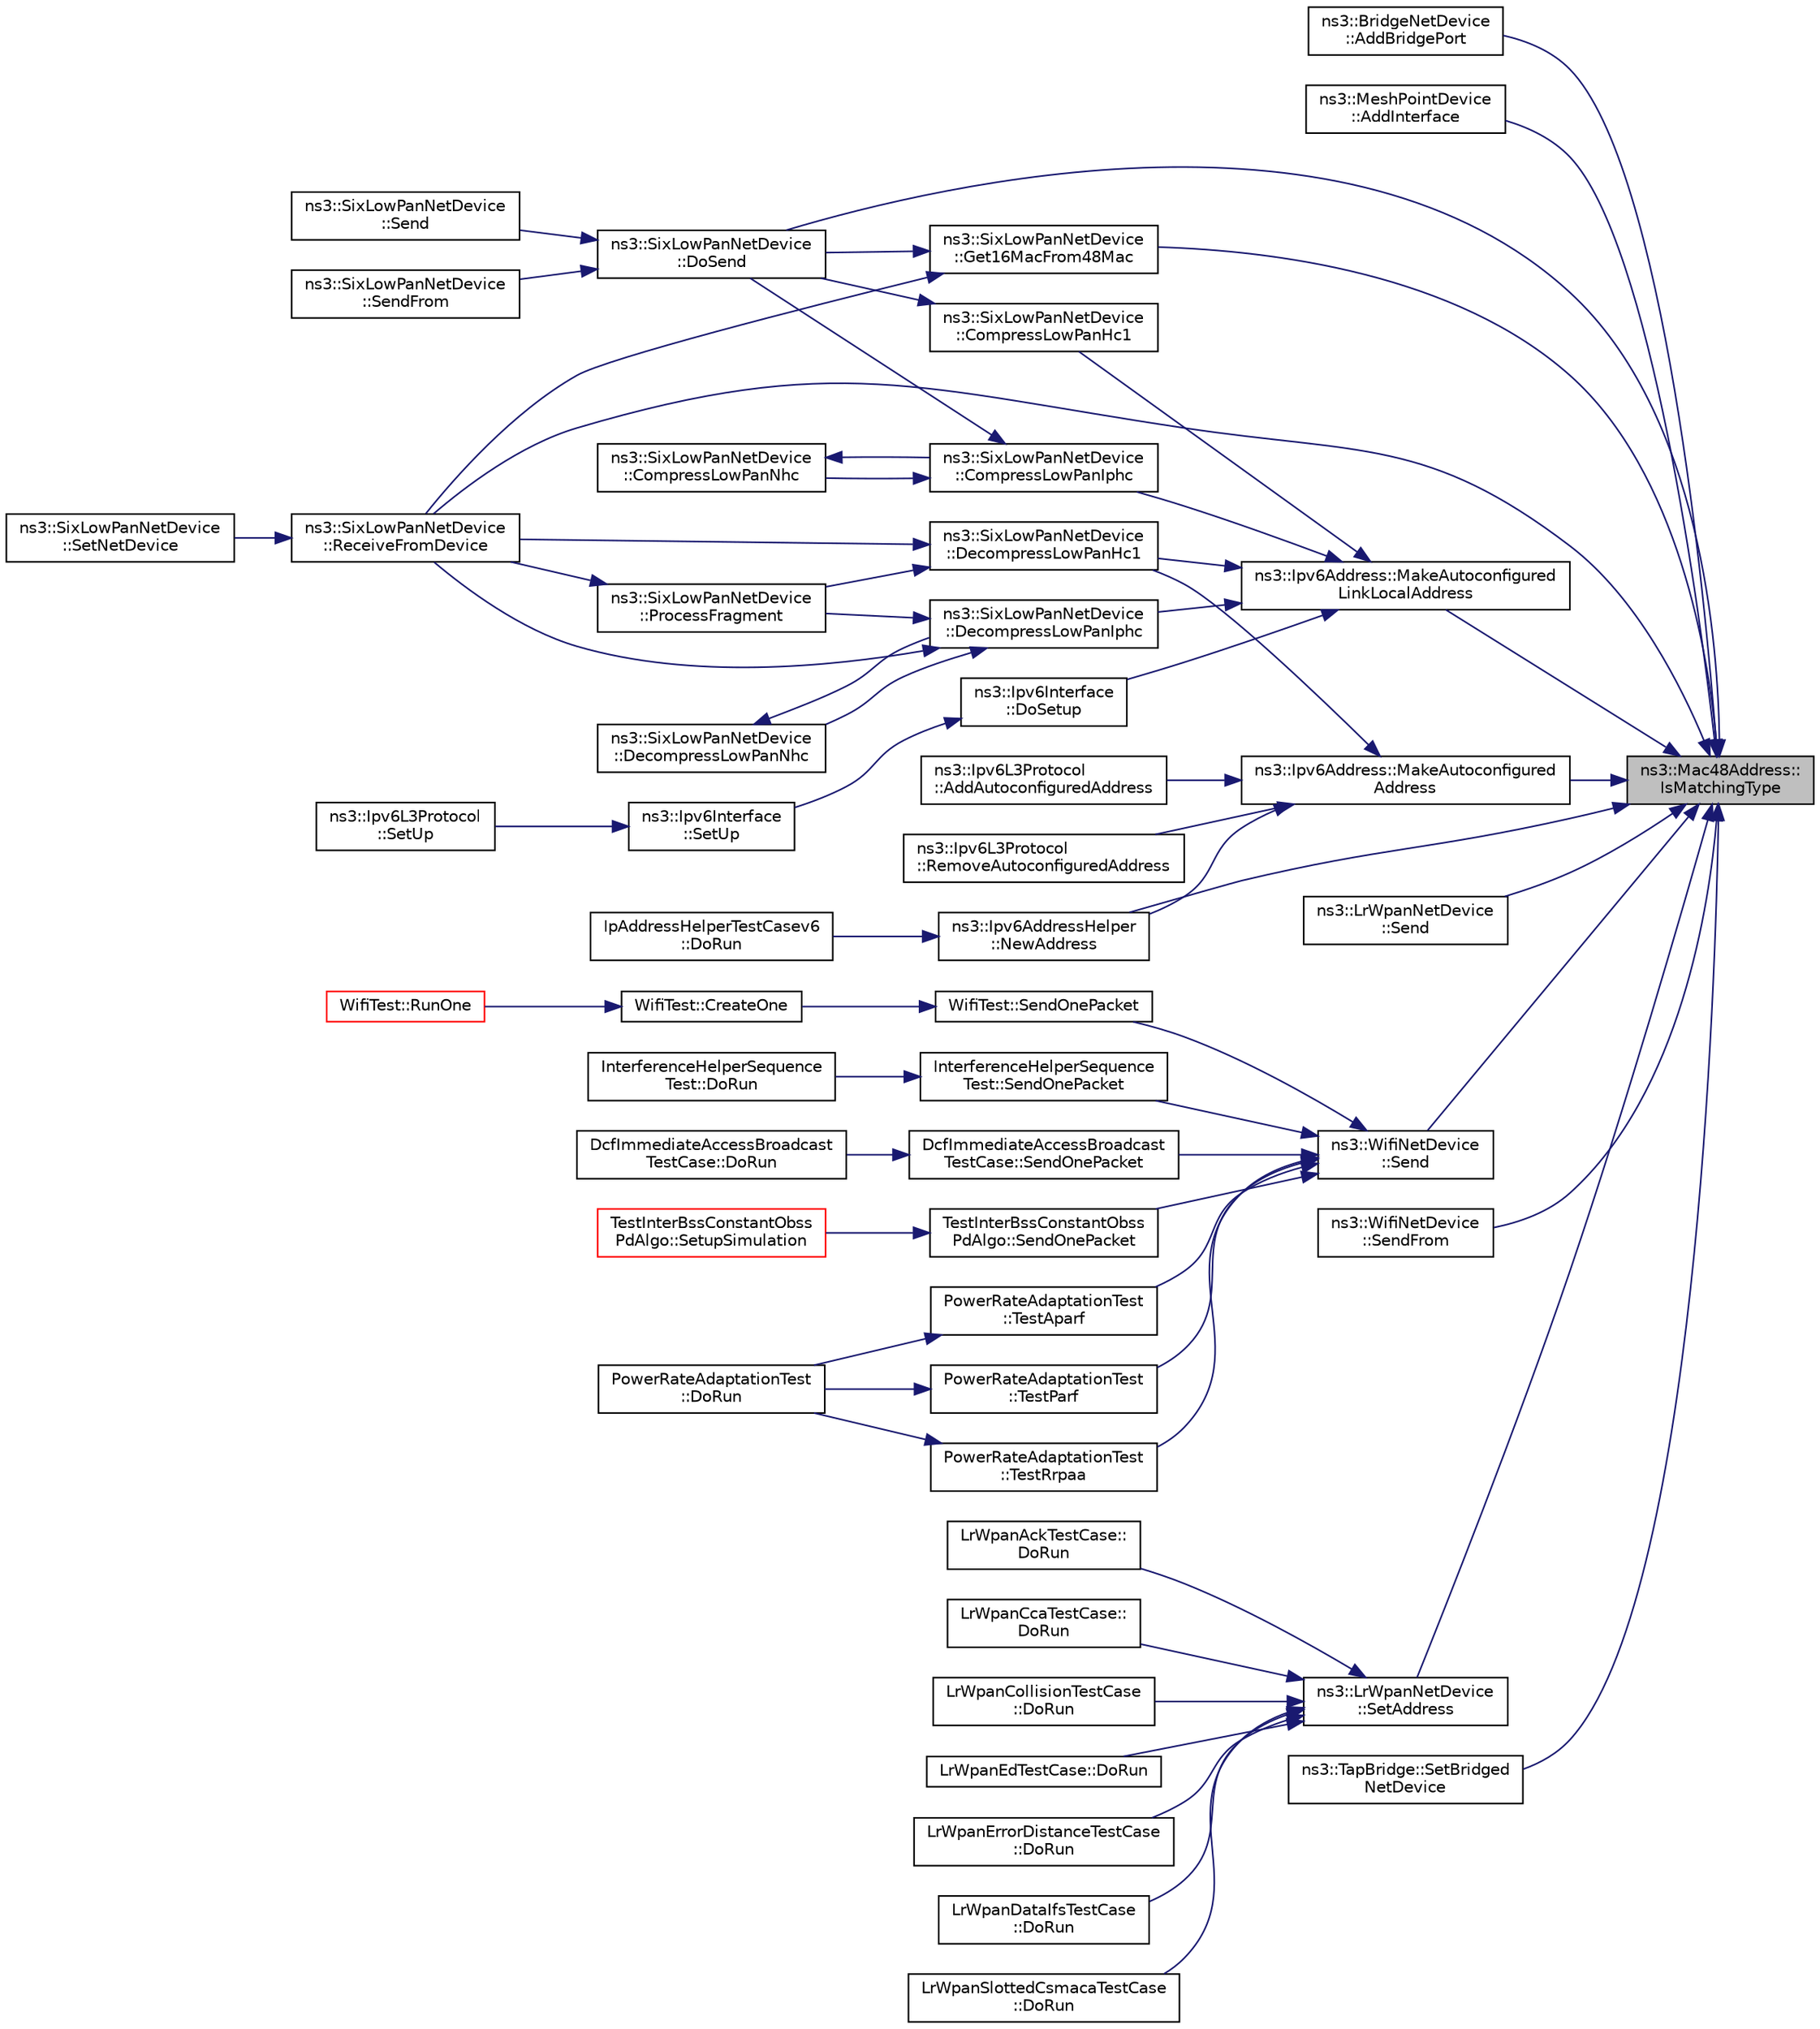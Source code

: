 digraph "ns3::Mac48Address::IsMatchingType"
{
 // LATEX_PDF_SIZE
  edge [fontname="Helvetica",fontsize="10",labelfontname="Helvetica",labelfontsize="10"];
  node [fontname="Helvetica",fontsize="10",shape=record];
  rankdir="RL";
  Node1 [label="ns3::Mac48Address::\lIsMatchingType",height=0.2,width=0.4,color="black", fillcolor="grey75", style="filled", fontcolor="black",tooltip=" "];
  Node1 -> Node2 [dir="back",color="midnightblue",fontsize="10",style="solid",fontname="Helvetica"];
  Node2 [label="ns3::BridgeNetDevice\l::AddBridgePort",height=0.2,width=0.4,color="black", fillcolor="white", style="filled",URL="$classns3_1_1_bridge_net_device.html#a963a535726ea5c94e2258825d0de260a",tooltip="Add a 'port' to a bridge device."];
  Node1 -> Node3 [dir="back",color="midnightblue",fontsize="10",style="solid",fontname="Helvetica"];
  Node3 [label="ns3::MeshPointDevice\l::AddInterface",height=0.2,width=0.4,color="black", fillcolor="white", style="filled",URL="$classns3_1_1_mesh_point_device.html#a0001ebec0a10fc9cf05dd6da958a7e98",tooltip="Attach new interface to the station."];
  Node1 -> Node4 [dir="back",color="midnightblue",fontsize="10",style="solid",fontname="Helvetica"];
  Node4 [label="ns3::SixLowPanNetDevice\l::DoSend",height=0.2,width=0.4,color="black", fillcolor="white", style="filled",URL="$classns3_1_1_six_low_pan_net_device.html#a0cd8b4fc52f256bd7743310434ac4680",tooltip=" "];
  Node4 -> Node5 [dir="back",color="midnightblue",fontsize="10",style="solid",fontname="Helvetica"];
  Node5 [label="ns3::SixLowPanNetDevice\l::Send",height=0.2,width=0.4,color="black", fillcolor="white", style="filled",URL="$classns3_1_1_six_low_pan_net_device.html#a6566ae05fbc295d8cd22166b6b2c28ea",tooltip=" "];
  Node4 -> Node6 [dir="back",color="midnightblue",fontsize="10",style="solid",fontname="Helvetica"];
  Node6 [label="ns3::SixLowPanNetDevice\l::SendFrom",height=0.2,width=0.4,color="black", fillcolor="white", style="filled",URL="$classns3_1_1_six_low_pan_net_device.html#aec79675091efa676370a4f9e6f4127e3",tooltip=" "];
  Node1 -> Node7 [dir="back",color="midnightblue",fontsize="10",style="solid",fontname="Helvetica"];
  Node7 [label="ns3::SixLowPanNetDevice\l::Get16MacFrom48Mac",height=0.2,width=0.4,color="black", fillcolor="white", style="filled",URL="$classns3_1_1_six_low_pan_net_device.html#a919836c08b323d69fb6a04f3ab570248",tooltip="Get a Mac16 from its Mac48 pseudo-MAC."];
  Node7 -> Node4 [dir="back",color="midnightblue",fontsize="10",style="solid",fontname="Helvetica"];
  Node7 -> Node8 [dir="back",color="midnightblue",fontsize="10",style="solid",fontname="Helvetica"];
  Node8 [label="ns3::SixLowPanNetDevice\l::ReceiveFromDevice",height=0.2,width=0.4,color="black", fillcolor="white", style="filled",URL="$classns3_1_1_six_low_pan_net_device.html#a35d31ab6c6270f1923ce5b0f77d582b6",tooltip="Receives all the packets from a NetDevice for further processing."];
  Node8 -> Node9 [dir="back",color="midnightblue",fontsize="10",style="solid",fontname="Helvetica"];
  Node9 [label="ns3::SixLowPanNetDevice\l::SetNetDevice",height=0.2,width=0.4,color="black", fillcolor="white", style="filled",URL="$classns3_1_1_six_low_pan_net_device.html#a81c74a5dc06e3fbad1a8b1c59d1f68fa",tooltip="Setup SixLowPan to be a proxy for the specified NetDevice."];
  Node1 -> Node10 [dir="back",color="midnightblue",fontsize="10",style="solid",fontname="Helvetica"];
  Node10 [label="ns3::Ipv6Address::MakeAutoconfigured\lAddress",height=0.2,width=0.4,color="black", fillcolor="white", style="filled",URL="$classns3_1_1_ipv6_address.html#a63d0c0bf3f86a2a797c973d9eeee8488",tooltip="Make the autoconfigured IPv6 address from a Mac address."];
  Node10 -> Node11 [dir="back",color="midnightblue",fontsize="10",style="solid",fontname="Helvetica"];
  Node11 [label="ns3::Ipv6L3Protocol\l::AddAutoconfiguredAddress",height=0.2,width=0.4,color="black", fillcolor="white", style="filled",URL="$classns3_1_1_ipv6_l3_protocol.html#a1806de87b35929a2181c2985e5df1ec0",tooltip="Add an autoconfigured address with RA information."];
  Node10 -> Node12 [dir="back",color="midnightblue",fontsize="10",style="solid",fontname="Helvetica"];
  Node12 [label="ns3::SixLowPanNetDevice\l::DecompressLowPanHc1",height=0.2,width=0.4,color="black", fillcolor="white", style="filled",URL="$classns3_1_1_six_low_pan_net_device.html#a649ef9717609424699311ea61c8e3fc8",tooltip="Decompress the headers according to HC1 compression."];
  Node12 -> Node13 [dir="back",color="midnightblue",fontsize="10",style="solid",fontname="Helvetica"];
  Node13 [label="ns3::SixLowPanNetDevice\l::ProcessFragment",height=0.2,width=0.4,color="black", fillcolor="white", style="filled",URL="$classns3_1_1_six_low_pan_net_device.html#a8ae23f88e38059a0096bf87e58007240",tooltip="Process a packet fragment."];
  Node13 -> Node8 [dir="back",color="midnightblue",fontsize="10",style="solid",fontname="Helvetica"];
  Node12 -> Node8 [dir="back",color="midnightblue",fontsize="10",style="solid",fontname="Helvetica"];
  Node10 -> Node14 [dir="back",color="midnightblue",fontsize="10",style="solid",fontname="Helvetica"];
  Node14 [label="ns3::Ipv6AddressHelper\l::NewAddress",height=0.2,width=0.4,color="black", fillcolor="white", style="filled",URL="$classns3_1_1_ipv6_address_helper.html#a0f9499d21947758623cf17615e3dbc84",tooltip="Allocate a new Ipv6Address."];
  Node14 -> Node15 [dir="back",color="midnightblue",fontsize="10",style="solid",fontname="Helvetica"];
  Node15 [label="IpAddressHelperTestCasev6\l::DoRun",height=0.2,width=0.4,color="black", fillcolor="white", style="filled",URL="$class_ip_address_helper_test_casev6.html#a784cec04a31e92a998b06becb3538e2d",tooltip="Implementation to actually run this TestCase."];
  Node10 -> Node16 [dir="back",color="midnightblue",fontsize="10",style="solid",fontname="Helvetica"];
  Node16 [label="ns3::Ipv6L3Protocol\l::RemoveAutoconfiguredAddress",height=0.2,width=0.4,color="black", fillcolor="white", style="filled",URL="$classns3_1_1_ipv6_l3_protocol.html#a6e8db427dbb1dfcaeecee8a6d793e94a",tooltip="Remove an autoconfigured address."];
  Node1 -> Node17 [dir="back",color="midnightblue",fontsize="10",style="solid",fontname="Helvetica"];
  Node17 [label="ns3::Ipv6Address::MakeAutoconfigured\lLinkLocalAddress",height=0.2,width=0.4,color="black", fillcolor="white", style="filled",URL="$classns3_1_1_ipv6_address.html#ad0f3d4e3894dfe2883769087dc4c6be8",tooltip="Make the autoconfigured link-local IPv6 address from a Mac address."];
  Node17 -> Node18 [dir="back",color="midnightblue",fontsize="10",style="solid",fontname="Helvetica"];
  Node18 [label="ns3::SixLowPanNetDevice\l::CompressLowPanHc1",height=0.2,width=0.4,color="black", fillcolor="white", style="filled",URL="$classns3_1_1_six_low_pan_net_device.html#a0e1957fbfb793cd011b4b3f89c550b8f",tooltip="Compress the headers according to HC1 compression."];
  Node18 -> Node4 [dir="back",color="midnightblue",fontsize="10",style="solid",fontname="Helvetica"];
  Node17 -> Node19 [dir="back",color="midnightblue",fontsize="10",style="solid",fontname="Helvetica"];
  Node19 [label="ns3::SixLowPanNetDevice\l::CompressLowPanIphc",height=0.2,width=0.4,color="black", fillcolor="white", style="filled",URL="$classns3_1_1_six_low_pan_net_device.html#a67bf1501ba018d90c5bdb442371a3722",tooltip="Compress the headers according to IPHC compression."];
  Node19 -> Node20 [dir="back",color="midnightblue",fontsize="10",style="solid",fontname="Helvetica"];
  Node20 [label="ns3::SixLowPanNetDevice\l::CompressLowPanNhc",height=0.2,width=0.4,color="black", fillcolor="white", style="filled",URL="$classns3_1_1_six_low_pan_net_device.html#a41d34fd1612e7e6911614fadfef6ab67",tooltip="Compress the headers according to NHC compression."];
  Node20 -> Node19 [dir="back",color="midnightblue",fontsize="10",style="solid",fontname="Helvetica"];
  Node19 -> Node4 [dir="back",color="midnightblue",fontsize="10",style="solid",fontname="Helvetica"];
  Node17 -> Node12 [dir="back",color="midnightblue",fontsize="10",style="solid",fontname="Helvetica"];
  Node17 -> Node21 [dir="back",color="midnightblue",fontsize="10",style="solid",fontname="Helvetica"];
  Node21 [label="ns3::SixLowPanNetDevice\l::DecompressLowPanIphc",height=0.2,width=0.4,color="black", fillcolor="white", style="filled",URL="$classns3_1_1_six_low_pan_net_device.html#ae861be68db1b554cc3e5ea5e263b12ed",tooltip="Decompress the headers according to IPHC compression."];
  Node21 -> Node22 [dir="back",color="midnightblue",fontsize="10",style="solid",fontname="Helvetica"];
  Node22 [label="ns3::SixLowPanNetDevice\l::DecompressLowPanNhc",height=0.2,width=0.4,color="black", fillcolor="white", style="filled",URL="$classns3_1_1_six_low_pan_net_device.html#af69701425fa2e02ab4a7fdcd1db99cc8",tooltip="Decompress the headers according to NHC compression."];
  Node22 -> Node21 [dir="back",color="midnightblue",fontsize="10",style="solid",fontname="Helvetica"];
  Node21 -> Node13 [dir="back",color="midnightblue",fontsize="10",style="solid",fontname="Helvetica"];
  Node21 -> Node8 [dir="back",color="midnightblue",fontsize="10",style="solid",fontname="Helvetica"];
  Node17 -> Node23 [dir="back",color="midnightblue",fontsize="10",style="solid",fontname="Helvetica"];
  Node23 [label="ns3::Ipv6Interface\l::DoSetup",height=0.2,width=0.4,color="black", fillcolor="white", style="filled",URL="$classns3_1_1_ipv6_interface.html#a394066472c703fcf39d17f1bfcc9191e",tooltip="Initialize interface."];
  Node23 -> Node24 [dir="back",color="midnightblue",fontsize="10",style="solid",fontname="Helvetica"];
  Node24 [label="ns3::Ipv6Interface\l::SetUp",height=0.2,width=0.4,color="black", fillcolor="white", style="filled",URL="$classns3_1_1_ipv6_interface.html#a9db98f98cc682a2395fe582bfb511880",tooltip="Enable this interface."];
  Node24 -> Node25 [dir="back",color="midnightblue",fontsize="10",style="solid",fontname="Helvetica"];
  Node25 [label="ns3::Ipv6L3Protocol\l::SetUp",height=0.2,width=0.4,color="black", fillcolor="white", style="filled",URL="$classns3_1_1_ipv6_l3_protocol.html#a834eba3100efc8f71e5292bbfdcde6e6",tooltip="Set an interface up."];
  Node1 -> Node14 [dir="back",color="midnightblue",fontsize="10",style="solid",fontname="Helvetica"];
  Node1 -> Node8 [dir="back",color="midnightblue",fontsize="10",style="solid",fontname="Helvetica"];
  Node1 -> Node26 [dir="back",color="midnightblue",fontsize="10",style="solid",fontname="Helvetica"];
  Node26 [label="ns3::LrWpanNetDevice\l::Send",height=0.2,width=0.4,color="black", fillcolor="white", style="filled",URL="$classns3_1_1_lr_wpan_net_device.html#a76722847d2ca57ded0e97e1256fe0356",tooltip=" "];
  Node1 -> Node27 [dir="back",color="midnightblue",fontsize="10",style="solid",fontname="Helvetica"];
  Node27 [label="ns3::WifiNetDevice\l::Send",height=0.2,width=0.4,color="black", fillcolor="white", style="filled",URL="$classns3_1_1_wifi_net_device.html#a14b6919a10da25e74e1c92554106b2c6",tooltip=" "];
  Node27 -> Node28 [dir="back",color="midnightblue",fontsize="10",style="solid",fontname="Helvetica"];
  Node28 [label="WifiTest::SendOnePacket",height=0.2,width=0.4,color="black", fillcolor="white", style="filled",URL="$class_wifi_test.html#ab8396decc55a92bc2fe63e02350812a1",tooltip="Send one packet function."];
  Node28 -> Node29 [dir="back",color="midnightblue",fontsize="10",style="solid",fontname="Helvetica"];
  Node29 [label="WifiTest::CreateOne",height=0.2,width=0.4,color="black", fillcolor="white", style="filled",URL="$class_wifi_test.html#a212be82b387f5446375a45ccbac3561e",tooltip="Create one function."];
  Node29 -> Node30 [dir="back",color="midnightblue",fontsize="10",style="solid",fontname="Helvetica"];
  Node30 [label="WifiTest::RunOne",height=0.2,width=0.4,color="red", fillcolor="white", style="filled",URL="$class_wifi_test.html#a63a3849e54df5628422bbb6260de403a",tooltip="Run one function."];
  Node27 -> Node32 [dir="back",color="midnightblue",fontsize="10",style="solid",fontname="Helvetica"];
  Node32 [label="InterferenceHelperSequence\lTest::SendOnePacket",height=0.2,width=0.4,color="black", fillcolor="white", style="filled",URL="$class_interference_helper_sequence_test.html#a500c7f3465551b4e5f46d59c0fccc0eb",tooltip="Send one packet function."];
  Node32 -> Node33 [dir="back",color="midnightblue",fontsize="10",style="solid",fontname="Helvetica"];
  Node33 [label="InterferenceHelperSequence\lTest::DoRun",height=0.2,width=0.4,color="black", fillcolor="white", style="filled",URL="$class_interference_helper_sequence_test.html#a22be6f3a29ef1f34b740d8b5689f2160",tooltip="Implementation to actually run this TestCase."];
  Node27 -> Node34 [dir="back",color="midnightblue",fontsize="10",style="solid",fontname="Helvetica"];
  Node34 [label="DcfImmediateAccessBroadcast\lTestCase::SendOnePacket",height=0.2,width=0.4,color="black", fillcolor="white", style="filled",URL="$class_dcf_immediate_access_broadcast_test_case.html#ac1f6f4b2af66dda401e082762cee8adb",tooltip="Send one packet function."];
  Node34 -> Node35 [dir="back",color="midnightblue",fontsize="10",style="solid",fontname="Helvetica"];
  Node35 [label="DcfImmediateAccessBroadcast\lTestCase::DoRun",height=0.2,width=0.4,color="black", fillcolor="white", style="filled",URL="$class_dcf_immediate_access_broadcast_test_case.html#a60a5b36d456c0c144d85a9be722c1663",tooltip="Implementation to actually run this TestCase."];
  Node27 -> Node36 [dir="back",color="midnightblue",fontsize="10",style="solid",fontname="Helvetica"];
  Node36 [label="TestInterBssConstantObss\lPdAlgo::SendOnePacket",height=0.2,width=0.4,color="black", fillcolor="white", style="filled",URL="$class_test_inter_bss_constant_obss_pd_algo.html#ab177f55cb70ef5dda8b247da5fbf989f",tooltip="Send one packet function."];
  Node36 -> Node37 [dir="back",color="midnightblue",fontsize="10",style="solid",fontname="Helvetica"];
  Node37 [label="TestInterBssConstantObss\lPdAlgo::SetupSimulation",height=0.2,width=0.4,color="red", fillcolor="white", style="filled",URL="$class_test_inter_bss_constant_obss_pd_algo.html#a1fcecbaf5e5d034b9e28266f26f4b836",tooltip="Setup the simulation."];
  Node27 -> Node40 [dir="back",color="midnightblue",fontsize="10",style="solid",fontname="Helvetica"];
  Node40 [label="PowerRateAdaptationTest\l::TestAparf",height=0.2,width=0.4,color="black", fillcolor="white", style="filled",URL="$class_power_rate_adaptation_test.html#a3c3954526cb787125fea4c50cfe76174",tooltip="Test aparf function."];
  Node40 -> Node41 [dir="back",color="midnightblue",fontsize="10",style="solid",fontname="Helvetica"];
  Node41 [label="PowerRateAdaptationTest\l::DoRun",height=0.2,width=0.4,color="black", fillcolor="white", style="filled",URL="$class_power_rate_adaptation_test.html#aab868cfafe1fcef3c1a777720571147d",tooltip="Implementation to actually run this TestCase."];
  Node27 -> Node42 [dir="back",color="midnightblue",fontsize="10",style="solid",fontname="Helvetica"];
  Node42 [label="PowerRateAdaptationTest\l::TestParf",height=0.2,width=0.4,color="black", fillcolor="white", style="filled",URL="$class_power_rate_adaptation_test.html#a06db52c180644f3b961de054c41f2115",tooltip="Test parf function."];
  Node42 -> Node41 [dir="back",color="midnightblue",fontsize="10",style="solid",fontname="Helvetica"];
  Node27 -> Node43 [dir="back",color="midnightblue",fontsize="10",style="solid",fontname="Helvetica"];
  Node43 [label="PowerRateAdaptationTest\l::TestRrpaa",height=0.2,width=0.4,color="black", fillcolor="white", style="filled",URL="$class_power_rate_adaptation_test.html#af0e5f044ed9bdf20dc203926ff8677b4",tooltip="Test rrpaa function."];
  Node43 -> Node41 [dir="back",color="midnightblue",fontsize="10",style="solid",fontname="Helvetica"];
  Node1 -> Node44 [dir="back",color="midnightblue",fontsize="10",style="solid",fontname="Helvetica"];
  Node44 [label="ns3::WifiNetDevice\l::SendFrom",height=0.2,width=0.4,color="black", fillcolor="white", style="filled",URL="$classns3_1_1_wifi_net_device.html#a7eb4a514b48646c22fcb97e6b38da3d2",tooltip=" "];
  Node1 -> Node45 [dir="back",color="midnightblue",fontsize="10",style="solid",fontname="Helvetica"];
  Node45 [label="ns3::LrWpanNetDevice\l::SetAddress",height=0.2,width=0.4,color="black", fillcolor="white", style="filled",URL="$classns3_1_1_lr_wpan_net_device.html#a2bfd297525ee660649b3c66751754355",tooltip="This method indirects to LrWpanMac::SetShortAddress ()"];
  Node45 -> Node46 [dir="back",color="midnightblue",fontsize="10",style="solid",fontname="Helvetica"];
  Node46 [label="LrWpanAckTestCase::\lDoRun",height=0.2,width=0.4,color="black", fillcolor="white", style="filled",URL="$class_lr_wpan_ack_test_case.html#a44ec9b782ae2c74d8fa2a25d696833e9",tooltip="Implementation to actually run this TestCase."];
  Node45 -> Node47 [dir="back",color="midnightblue",fontsize="10",style="solid",fontname="Helvetica"];
  Node47 [label="LrWpanCcaTestCase::\lDoRun",height=0.2,width=0.4,color="black", fillcolor="white", style="filled",URL="$class_lr_wpan_cca_test_case.html#a3e2872a3bd57d754a2bdb613437e18a8",tooltip="Implementation to actually run this TestCase."];
  Node45 -> Node48 [dir="back",color="midnightblue",fontsize="10",style="solid",fontname="Helvetica"];
  Node48 [label="LrWpanCollisionTestCase\l::DoRun",height=0.2,width=0.4,color="black", fillcolor="white", style="filled",URL="$class_lr_wpan_collision_test_case.html#adc8f2378868d9eb3aba9b538897d85d2",tooltip="Implementation to actually run this TestCase."];
  Node45 -> Node49 [dir="back",color="midnightblue",fontsize="10",style="solid",fontname="Helvetica"];
  Node49 [label="LrWpanEdTestCase::DoRun",height=0.2,width=0.4,color="black", fillcolor="white", style="filled",URL="$class_lr_wpan_ed_test_case.html#a432fdebeb0336845350d0b96834ceea4",tooltip="Implementation to actually run this TestCase."];
  Node45 -> Node50 [dir="back",color="midnightblue",fontsize="10",style="solid",fontname="Helvetica"];
  Node50 [label="LrWpanErrorDistanceTestCase\l::DoRun",height=0.2,width=0.4,color="black", fillcolor="white", style="filled",URL="$class_lr_wpan_error_distance_test_case.html#a4f63a2ed4dcf517ae2a593497774b254",tooltip="Implementation to actually run this TestCase."];
  Node45 -> Node51 [dir="back",color="midnightblue",fontsize="10",style="solid",fontname="Helvetica"];
  Node51 [label="LrWpanDataIfsTestCase\l::DoRun",height=0.2,width=0.4,color="black", fillcolor="white", style="filled",URL="$class_lr_wpan_data_ifs_test_case.html#ac017286378536f1822d5b5ffbb6faa07",tooltip="Implementation to actually run this TestCase."];
  Node45 -> Node52 [dir="back",color="midnightblue",fontsize="10",style="solid",fontname="Helvetica"];
  Node52 [label="LrWpanSlottedCsmacaTestCase\l::DoRun",height=0.2,width=0.4,color="black", fillcolor="white", style="filled",URL="$class_lr_wpan_slotted_csmaca_test_case.html#af513cbd5b3e73576d41b4a72a709ee7d",tooltip="Implementation to actually run this TestCase."];
  Node1 -> Node53 [dir="back",color="midnightblue",fontsize="10",style="solid",fontname="Helvetica"];
  Node53 [label="ns3::TapBridge::SetBridged\lNetDevice",height=0.2,width=0.4,color="black", fillcolor="white", style="filled",URL="$classns3_1_1_tap_bridge.html#a0889ae6308758421297e74cb4be9af5b",tooltip="Set the ns-3 net device to bridge."];
}
